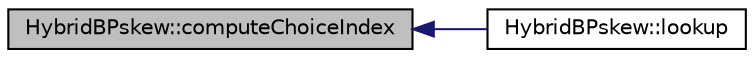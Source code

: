 digraph G
{
  edge [fontname="Helvetica",fontsize="10",labelfontname="Helvetica",labelfontsize="10"];
  node [fontname="Helvetica",fontsize="10",shape=record];
  rankdir=LR;
  Node1 [label="HybridBPskew::computeChoiceIndex",height=0.2,width=0.4,color="black", fillcolor="grey75", style="filled" fontcolor="black"];
  Node1 -> Node2 [dir=back,color="midnightblue",fontsize="10",style="solid",fontname="Helvetica"];
  Node2 [label="HybridBPskew::lookup",height=0.2,width=0.4,color="black", fillcolor="white", style="filled",URL="$classHybridBPskew.html#a582ad543f9fc90c933eb2c740de572ec"];
}
